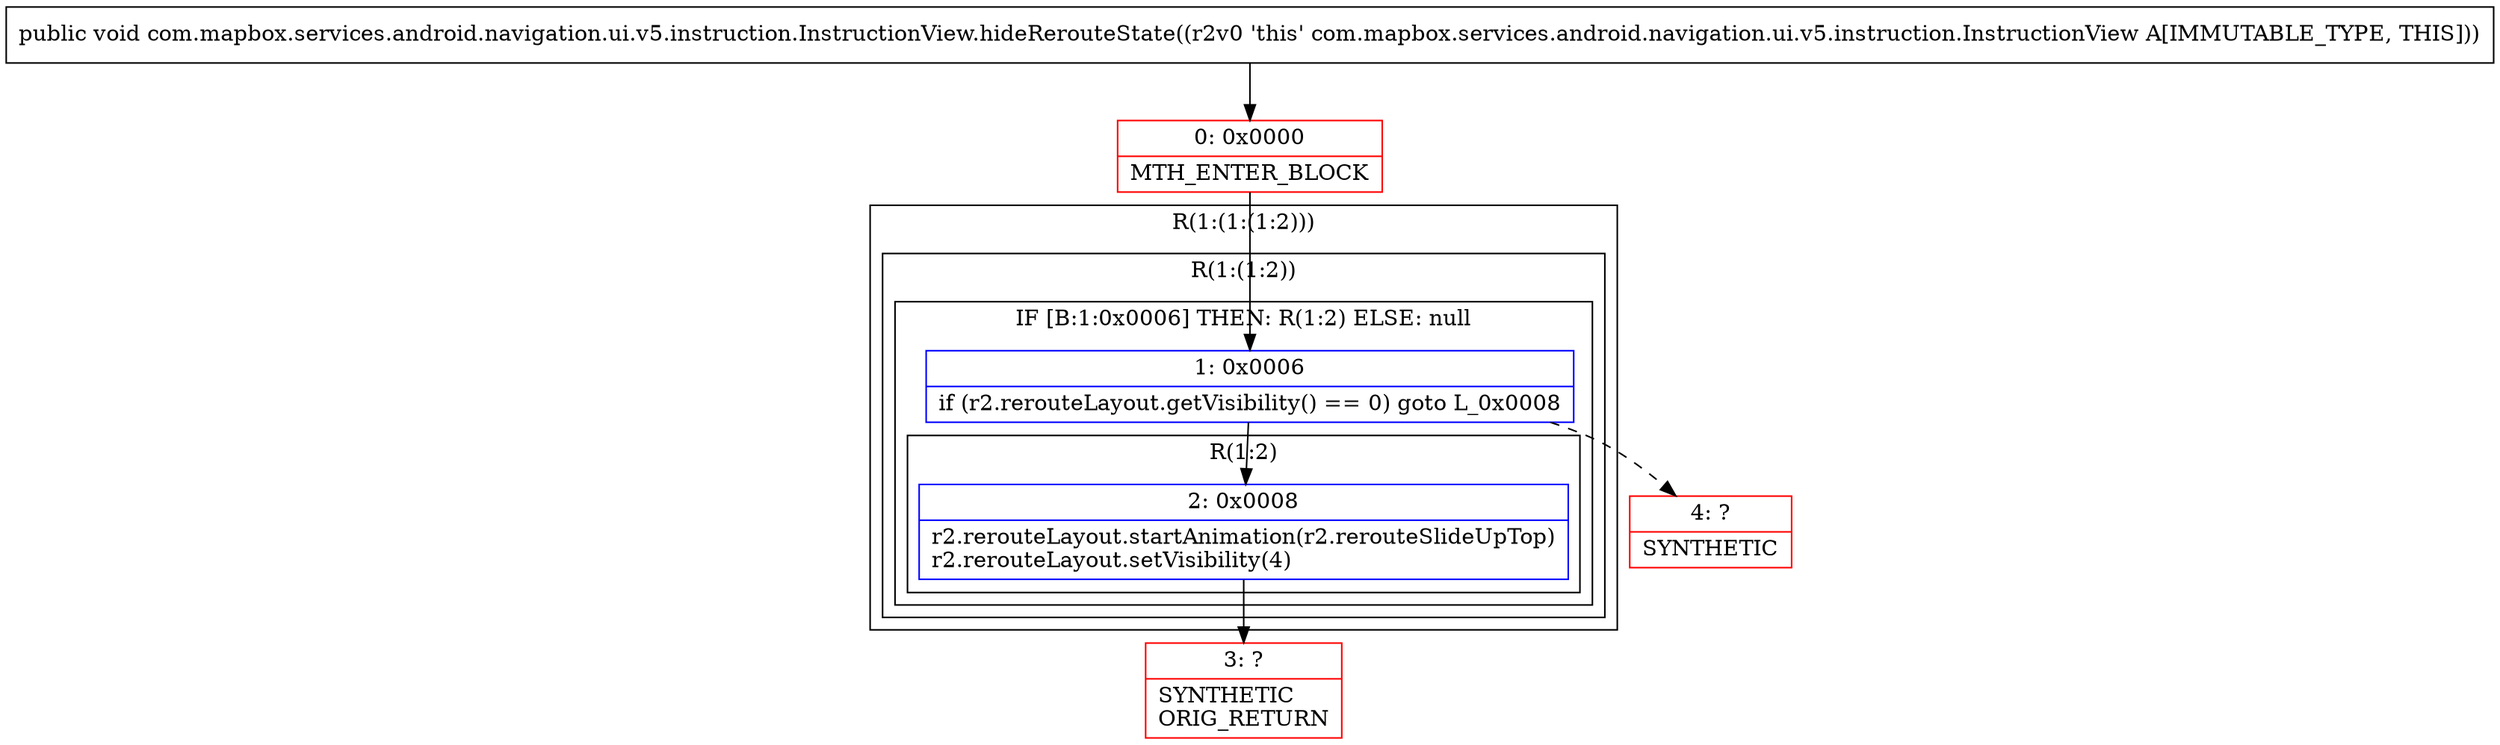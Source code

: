 digraph "CFG forcom.mapbox.services.android.navigation.ui.v5.instruction.InstructionView.hideRerouteState()V" {
subgraph cluster_Region_1404668328 {
label = "R(1:(1:(1:2)))";
node [shape=record,color=blue];
subgraph cluster_Region_1600085769 {
label = "R(1:(1:2))";
node [shape=record,color=blue];
subgraph cluster_IfRegion_693073059 {
label = "IF [B:1:0x0006] THEN: R(1:2) ELSE: null";
node [shape=record,color=blue];
Node_1 [shape=record,label="{1\:\ 0x0006|if (r2.rerouteLayout.getVisibility() == 0) goto L_0x0008\l}"];
subgraph cluster_Region_1068035135 {
label = "R(1:2)";
node [shape=record,color=blue];
Node_2 [shape=record,label="{2\:\ 0x0008|r2.rerouteLayout.startAnimation(r2.rerouteSlideUpTop)\lr2.rerouteLayout.setVisibility(4)\l}"];
}
}
}
}
Node_0 [shape=record,color=red,label="{0\:\ 0x0000|MTH_ENTER_BLOCK\l}"];
Node_3 [shape=record,color=red,label="{3\:\ ?|SYNTHETIC\lORIG_RETURN\l}"];
Node_4 [shape=record,color=red,label="{4\:\ ?|SYNTHETIC\l}"];
MethodNode[shape=record,label="{public void com.mapbox.services.android.navigation.ui.v5.instruction.InstructionView.hideRerouteState((r2v0 'this' com.mapbox.services.android.navigation.ui.v5.instruction.InstructionView A[IMMUTABLE_TYPE, THIS])) }"];
MethodNode -> Node_0;
Node_1 -> Node_2;
Node_1 -> Node_4[style=dashed];
Node_2 -> Node_3;
Node_0 -> Node_1;
}


